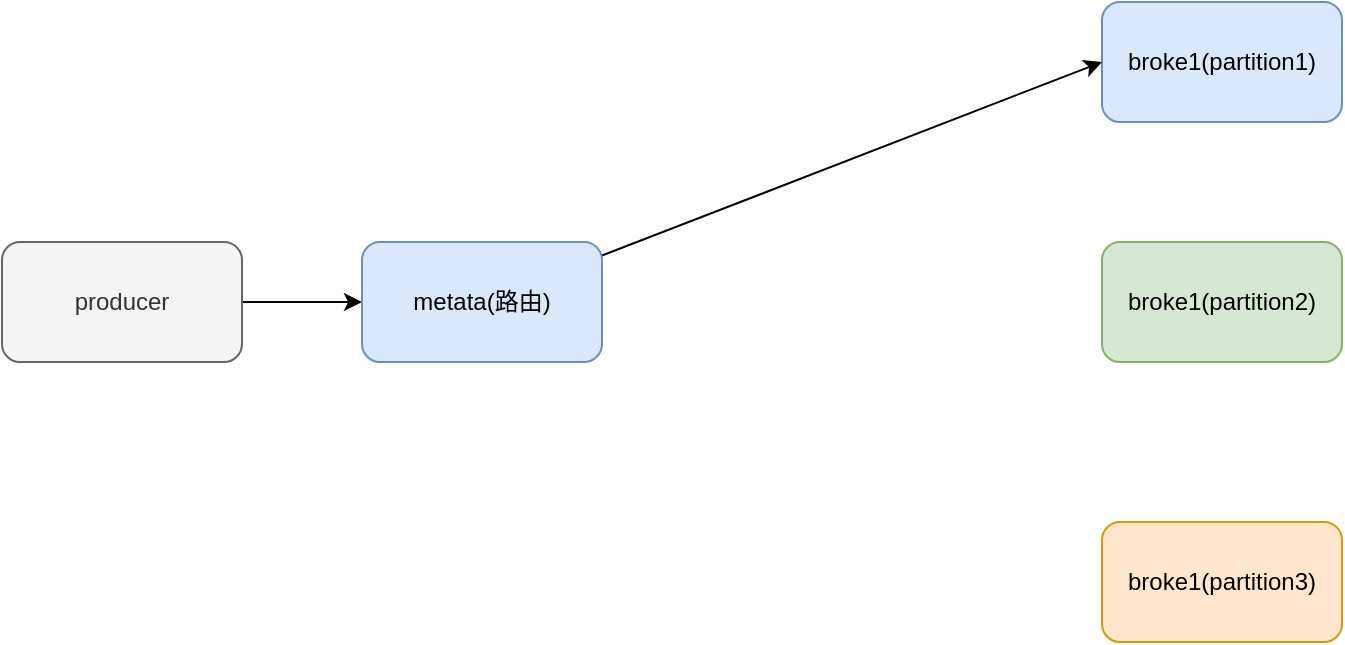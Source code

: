 <mxfile version="20.3.6" type="github">
  <diagram id="kEhjHFDfJqVM96UbAz7r" name="第 1 页">
    <mxGraphModel dx="946" dy="611" grid="1" gridSize="10" guides="1" tooltips="1" connect="1" arrows="1" fold="1" page="1" pageScale="1" pageWidth="827" pageHeight="1169" math="0" shadow="0">
      <root>
        <mxCell id="0" />
        <mxCell id="1" parent="0" />
        <mxCell id="5ZyEI7wJTFy-GON2i29u-1" value="broke1(partition1)" style="rounded=1;whiteSpace=wrap;html=1;fillColor=#dae8fc;strokeColor=#6c8ebf;" vertex="1" parent="1">
          <mxGeometry x="580" y="80" width="120" height="60" as="geometry" />
        </mxCell>
        <mxCell id="5ZyEI7wJTFy-GON2i29u-2" value="broke1(partition3)" style="rounded=1;whiteSpace=wrap;html=1;fillColor=#ffe6cc;strokeColor=#d79b00;" vertex="1" parent="1">
          <mxGeometry x="580" y="340" width="120" height="60" as="geometry" />
        </mxCell>
        <mxCell id="5ZyEI7wJTFy-GON2i29u-3" value="broke1(partition2)" style="rounded=1;whiteSpace=wrap;html=1;fillColor=#d5e8d4;strokeColor=#82b366;" vertex="1" parent="1">
          <mxGeometry x="580" y="200" width="120" height="60" as="geometry" />
        </mxCell>
        <mxCell id="5ZyEI7wJTFy-GON2i29u-8" style="edgeStyle=none;rounded=0;orthogonalLoop=1;jettySize=auto;html=1;entryX=0;entryY=0.5;entryDx=0;entryDy=0;" edge="1" parent="1" source="5ZyEI7wJTFy-GON2i29u-4" target="5ZyEI7wJTFy-GON2i29u-7">
          <mxGeometry relative="1" as="geometry" />
        </mxCell>
        <mxCell id="5ZyEI7wJTFy-GON2i29u-4" value="producer" style="rounded=1;whiteSpace=wrap;html=1;fillColor=#f5f5f5;strokeColor=#666666;fontColor=#333333;" vertex="1" parent="1">
          <mxGeometry x="30" y="200" width="120" height="60" as="geometry" />
        </mxCell>
        <mxCell id="5ZyEI7wJTFy-GON2i29u-9" style="edgeStyle=none;rounded=0;orthogonalLoop=1;jettySize=auto;html=1;entryX=0;entryY=0.5;entryDx=0;entryDy=0;" edge="1" parent="1" source="5ZyEI7wJTFy-GON2i29u-7" target="5ZyEI7wJTFy-GON2i29u-1">
          <mxGeometry relative="1" as="geometry" />
        </mxCell>
        <mxCell id="5ZyEI7wJTFy-GON2i29u-7" value="metata(路由)" style="rounded=1;whiteSpace=wrap;html=1;fillColor=#dae8fc;strokeColor=#6c8ebf;" vertex="1" parent="1">
          <mxGeometry x="210" y="200" width="120" height="60" as="geometry" />
        </mxCell>
      </root>
    </mxGraphModel>
  </diagram>
</mxfile>
